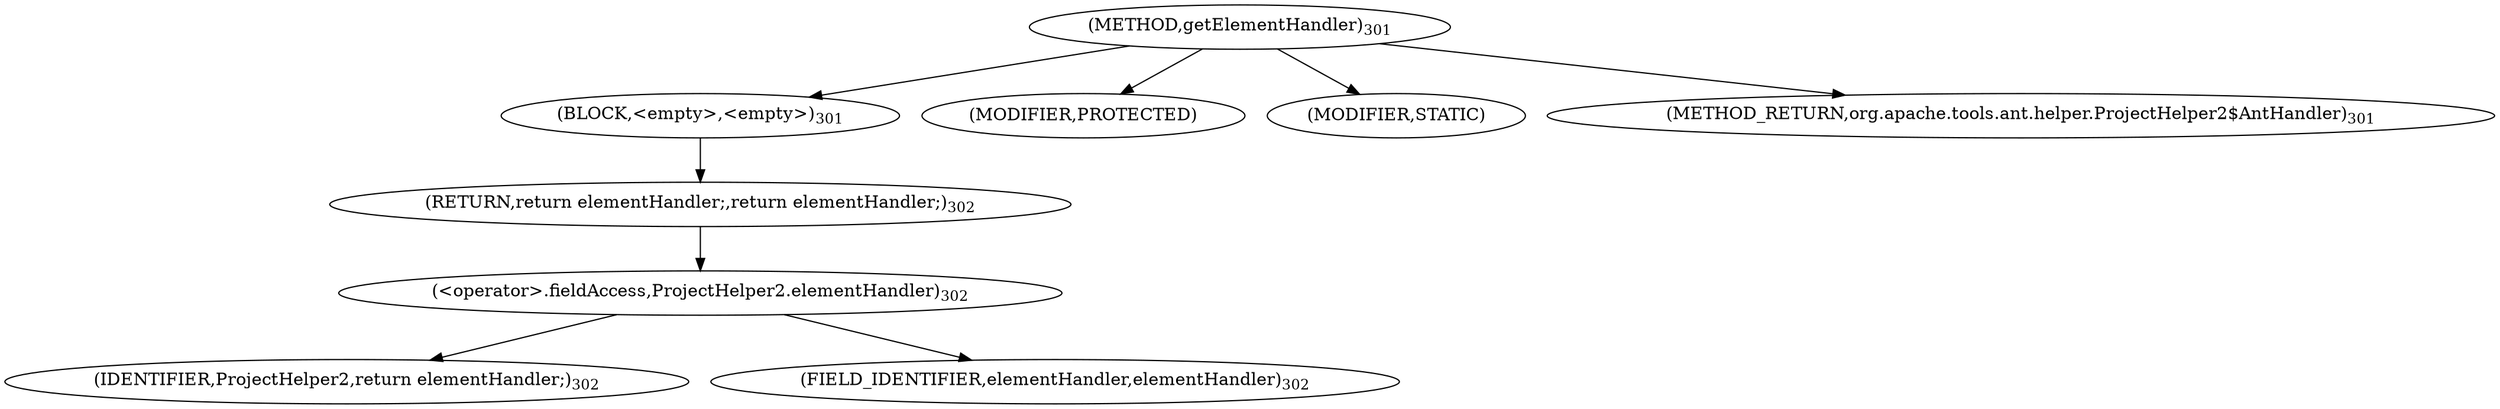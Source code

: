 digraph "getElementHandler" {  
"762" [label = <(METHOD,getElementHandler)<SUB>301</SUB>> ]
"763" [label = <(BLOCK,&lt;empty&gt;,&lt;empty&gt;)<SUB>301</SUB>> ]
"764" [label = <(RETURN,return elementHandler;,return elementHandler;)<SUB>302</SUB>> ]
"765" [label = <(&lt;operator&gt;.fieldAccess,ProjectHelper2.elementHandler)<SUB>302</SUB>> ]
"766" [label = <(IDENTIFIER,ProjectHelper2,return elementHandler;)<SUB>302</SUB>> ]
"767" [label = <(FIELD_IDENTIFIER,elementHandler,elementHandler)<SUB>302</SUB>> ]
"768" [label = <(MODIFIER,PROTECTED)> ]
"769" [label = <(MODIFIER,STATIC)> ]
"770" [label = <(METHOD_RETURN,org.apache.tools.ant.helper.ProjectHelper2$AntHandler)<SUB>301</SUB>> ]
  "762" -> "763" 
  "762" -> "768" 
  "762" -> "769" 
  "762" -> "770" 
  "763" -> "764" 
  "764" -> "765" 
  "765" -> "766" 
  "765" -> "767" 
}
